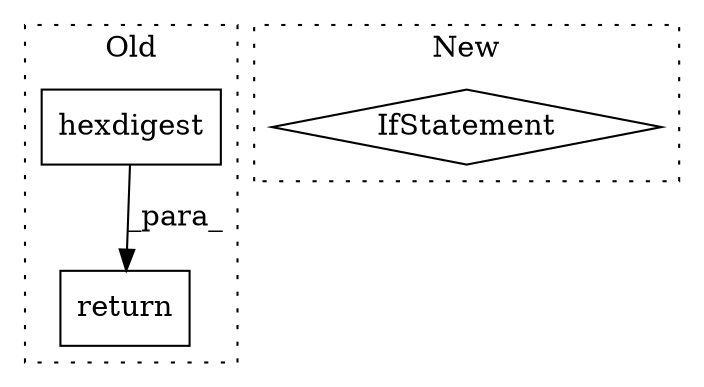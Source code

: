 digraph G {
subgraph cluster0 {
1 [label="hexdigest" a="32" s="809" l="11" shape="box"];
3 [label="return" a="41" s="826" l="7" shape="box"];
label = "Old";
style="dotted";
}
subgraph cluster1 {
2 [label="IfStatement" a="25" s="1021,1042" l="4,2" shape="diamond"];
label = "New";
style="dotted";
}
1 -> 3 [label="_para_"];
}